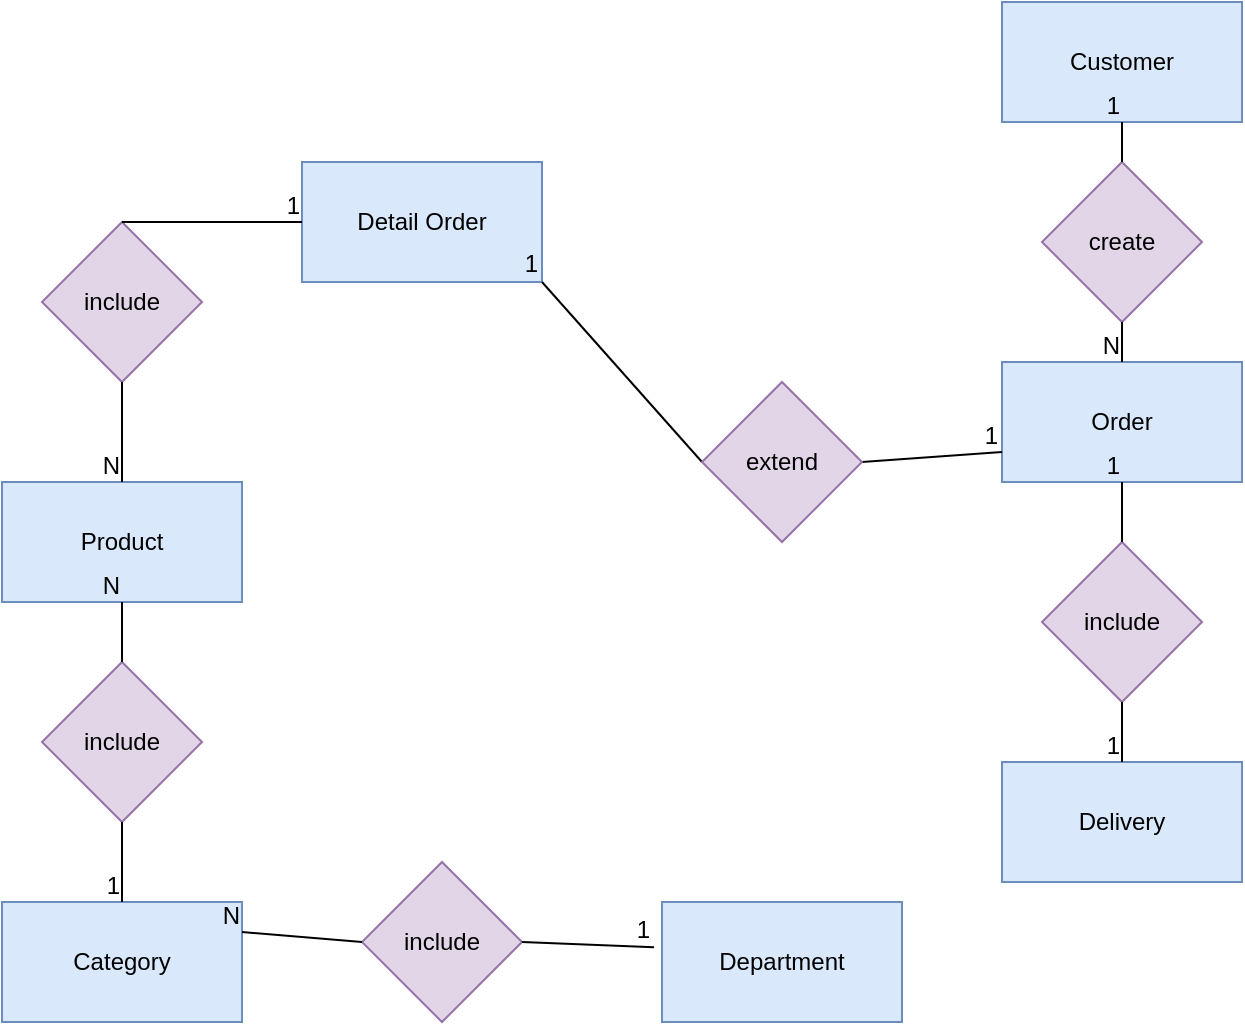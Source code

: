 <mxfile version="21.5.0" type="google">
  <diagram id="R2lEEEUBdFMjLlhIrx00" name="Page-1">
    <mxGraphModel grid="1" page="1" gridSize="10" guides="1" tooltips="1" connect="1" arrows="1" fold="1" pageScale="1" pageWidth="850" pageHeight="1100" math="0" shadow="0" extFonts="Permanent Marker^https://fonts.googleapis.com/css?family=Permanent+Marker">
      <root>
        <mxCell id="0" />
        <mxCell id="1" parent="0" />
        <mxCell id="xA1QGCQDiLXuUvINp8hL-1" value="Order" style="rounded=0;whiteSpace=wrap;html=1;fillColor=#dae8fc;strokeColor=#6c8ebf;" vertex="1" parent="1">
          <mxGeometry x="560" y="190" width="120" height="60" as="geometry" />
        </mxCell>
        <mxCell id="xA1QGCQDiLXuUvINp8hL-2" value="Detail Order" style="rounded=0;whiteSpace=wrap;html=1;fillColor=#dae8fc;strokeColor=#6c8ebf;" vertex="1" parent="1">
          <mxGeometry x="210" y="90" width="120" height="60" as="geometry" />
        </mxCell>
        <mxCell id="xA1QGCQDiLXuUvINp8hL-4" value="" style="endArrow=none;html=1;rounded=0;entryX=0;entryY=0.75;entryDx=0;entryDy=0;" edge="1" parent="1" target="xA1QGCQDiLXuUvINp8hL-1">
          <mxGeometry relative="1" as="geometry">
            <mxPoint x="490" y="240" as="sourcePoint" />
            <mxPoint x="490" y="250" as="targetPoint" />
          </mxGeometry>
        </mxCell>
        <mxCell id="xA1QGCQDiLXuUvINp8hL-5" value="1" style="resizable=0;html=1;whiteSpace=wrap;align=right;verticalAlign=bottom;" connectable="0" vertex="1" parent="xA1QGCQDiLXuUvINp8hL-4">
          <mxGeometry x="1" relative="1" as="geometry" />
        </mxCell>
        <mxCell id="xA1QGCQDiLXuUvINp8hL-6" value="" style="endArrow=none;html=1;rounded=0;exitX=0;exitY=0.5;exitDx=0;exitDy=0;entryX=1;entryY=1;entryDx=0;entryDy=0;" edge="1" parent="1" source="xA1QGCQDiLXuUvINp8hL-3" target="xA1QGCQDiLXuUvINp8hL-2">
          <mxGeometry relative="1" as="geometry">
            <mxPoint x="330" y="250" as="sourcePoint" />
            <mxPoint x="380" y="260" as="targetPoint" />
          </mxGeometry>
        </mxCell>
        <mxCell id="xA1QGCQDiLXuUvINp8hL-7" value="1" style="resizable=0;html=1;whiteSpace=wrap;align=right;verticalAlign=bottom;" connectable="0" vertex="1" parent="xA1QGCQDiLXuUvINp8hL-6">
          <mxGeometry x="1" relative="1" as="geometry" />
        </mxCell>
        <mxCell id="xA1QGCQDiLXuUvINp8hL-8" value="Customer" style="rounded=0;whiteSpace=wrap;html=1;fillColor=#dae8fc;strokeColor=#6c8ebf;" vertex="1" parent="1">
          <mxGeometry x="560" y="10" width="120" height="60" as="geometry" />
        </mxCell>
        <mxCell id="xA1QGCQDiLXuUvINp8hL-9" value="Product" style="rounded=0;whiteSpace=wrap;html=1;fillColor=#dae8fc;strokeColor=#6c8ebf;" vertex="1" parent="1">
          <mxGeometry x="60" y="250" width="120" height="60" as="geometry" />
        </mxCell>
        <mxCell id="xA1QGCQDiLXuUvINp8hL-10" value="Delivery" style="rounded=0;whiteSpace=wrap;html=1;fillColor=#dae8fc;strokeColor=#6c8ebf;" vertex="1" parent="1">
          <mxGeometry x="560" y="390" width="120" height="60" as="geometry" />
        </mxCell>
        <mxCell id="xA1QGCQDiLXuUvINp8hL-11" value="Category" style="rounded=0;whiteSpace=wrap;html=1;fillColor=#dae8fc;strokeColor=#6c8ebf;" vertex="1" parent="1">
          <mxGeometry x="60" y="460" width="120" height="60" as="geometry" />
        </mxCell>
        <mxCell id="xA1QGCQDiLXuUvINp8hL-12" value="Department" style="rounded=0;whiteSpace=wrap;html=1;fillColor=#dae8fc;strokeColor=#6c8ebf;" vertex="1" parent="1">
          <mxGeometry x="390" y="460" width="120" height="60" as="geometry" />
        </mxCell>
        <mxCell id="xA1QGCQDiLXuUvINp8hL-13" value="include" style="rhombus;whiteSpace=wrap;html=1;fillColor=#e1d5e7;strokeColor=#9673a6;" vertex="1" parent="1">
          <mxGeometry x="80" y="120" width="80" height="80" as="geometry" />
        </mxCell>
        <mxCell id="xA1QGCQDiLXuUvINp8hL-14" value="include" style="rhombus;whiteSpace=wrap;html=1;fillColor=#e1d5e7;strokeColor=#9673a6;" vertex="1" parent="1">
          <mxGeometry x="80" y="340" width="80" height="80" as="geometry" />
        </mxCell>
        <mxCell id="xA1QGCQDiLXuUvINp8hL-15" value="include" style="rhombus;whiteSpace=wrap;html=1;fillColor=#e1d5e7;strokeColor=#9673a6;" vertex="1" parent="1">
          <mxGeometry x="240" y="440" width="80" height="80" as="geometry" />
        </mxCell>
        <mxCell id="xA1QGCQDiLXuUvINp8hL-16" value="include" style="rhombus;whiteSpace=wrap;html=1;fillColor=#e1d5e7;strokeColor=#9673a6;" vertex="1" parent="1">
          <mxGeometry x="580" y="280" width="80" height="80" as="geometry" />
        </mxCell>
        <mxCell id="xA1QGCQDiLXuUvINp8hL-17" value="create" style="rhombus;whiteSpace=wrap;html=1;fillColor=#e1d5e7;strokeColor=#9673a6;" vertex="1" parent="1">
          <mxGeometry x="580" y="90" width="80" height="80" as="geometry" />
        </mxCell>
        <mxCell id="xA1QGCQDiLXuUvINp8hL-18" value="" style="endArrow=none;html=1;rounded=0;" edge="1" parent="1" target="xA1QGCQDiLXuUvINp8hL-1">
          <mxGeometry relative="1" as="geometry">
            <mxPoint x="620" y="170" as="sourcePoint" />
            <mxPoint x="430" y="250" as="targetPoint" />
          </mxGeometry>
        </mxCell>
        <mxCell id="xA1QGCQDiLXuUvINp8hL-19" value="N" style="resizable=0;html=1;whiteSpace=wrap;align=right;verticalAlign=bottom;" connectable="0" vertex="1" parent="xA1QGCQDiLXuUvINp8hL-18">
          <mxGeometry x="1" relative="1" as="geometry" />
        </mxCell>
        <mxCell id="xA1QGCQDiLXuUvINp8hL-20" value="" style="endArrow=none;html=1;rounded=0;" edge="1" parent="1" source="xA1QGCQDiLXuUvINp8hL-3">
          <mxGeometry relative="1" as="geometry">
            <mxPoint x="270" y="250" as="sourcePoint" />
            <mxPoint x="430" y="250" as="targetPoint" />
          </mxGeometry>
        </mxCell>
        <mxCell id="xA1QGCQDiLXuUvINp8hL-21" value="1" style="resizable=0;html=1;whiteSpace=wrap;align=right;verticalAlign=bottom;" connectable="0" vertex="1" parent="xA1QGCQDiLXuUvINp8hL-20">
          <mxGeometry x="1" relative="1" as="geometry" />
        </mxCell>
        <mxCell id="xA1QGCQDiLXuUvINp8hL-24" value="" style="endArrow=none;html=1;rounded=0;entryX=0.5;entryY=1;entryDx=0;entryDy=0;" edge="1" parent="1" source="xA1QGCQDiLXuUvINp8hL-17" target="xA1QGCQDiLXuUvINp8hL-8">
          <mxGeometry relative="1" as="geometry">
            <mxPoint x="230" y="250" as="sourcePoint" />
            <mxPoint x="390" y="250" as="targetPoint" />
          </mxGeometry>
        </mxCell>
        <mxCell id="xA1QGCQDiLXuUvINp8hL-25" value="1" style="resizable=0;html=1;whiteSpace=wrap;align=right;verticalAlign=bottom;" connectable="0" vertex="1" parent="xA1QGCQDiLXuUvINp8hL-24">
          <mxGeometry x="1" relative="1" as="geometry" />
        </mxCell>
        <mxCell id="xA1QGCQDiLXuUvINp8hL-26" value="" style="endArrow=none;html=1;rounded=0;" edge="1" parent="1" source="xA1QGCQDiLXuUvINp8hL-3">
          <mxGeometry relative="1" as="geometry">
            <mxPoint x="270" y="250" as="sourcePoint" />
            <mxPoint x="430" y="250" as="targetPoint" />
          </mxGeometry>
        </mxCell>
        <mxCell id="xA1QGCQDiLXuUvINp8hL-27" value="1" style="resizable=0;html=1;whiteSpace=wrap;align=right;verticalAlign=bottom;" connectable="0" vertex="1" parent="xA1QGCQDiLXuUvINp8hL-26">
          <mxGeometry x="1" relative="1" as="geometry" />
        </mxCell>
        <mxCell id="xA1QGCQDiLXuUvINp8hL-3" value="extend" style="rhombus;whiteSpace=wrap;html=1;fillColor=#e1d5e7;strokeColor=#9673a6;" vertex="1" parent="1">
          <mxGeometry x="410" y="200" width="80" height="80" as="geometry" />
        </mxCell>
        <mxCell id="xA1QGCQDiLXuUvINp8hL-30" value="" style="endArrow=none;html=1;rounded=0;exitX=0.5;exitY=0;exitDx=0;exitDy=0;entryX=0;entryY=0.5;entryDx=0;entryDy=0;" edge="1" parent="1" source="xA1QGCQDiLXuUvINp8hL-13" target="xA1QGCQDiLXuUvINp8hL-2">
          <mxGeometry relative="1" as="geometry">
            <mxPoint x="270" y="250" as="sourcePoint" />
            <mxPoint x="430" y="250" as="targetPoint" />
          </mxGeometry>
        </mxCell>
        <mxCell id="xA1QGCQDiLXuUvINp8hL-31" value="1" style="resizable=0;html=1;whiteSpace=wrap;align=right;verticalAlign=bottom;" connectable="0" vertex="1" parent="xA1QGCQDiLXuUvINp8hL-30">
          <mxGeometry x="1" relative="1" as="geometry" />
        </mxCell>
        <mxCell id="xA1QGCQDiLXuUvINp8hL-32" value="" style="endArrow=none;html=1;rounded=0;exitX=0.5;exitY=1;exitDx=0;exitDy=0;entryX=0.5;entryY=0;entryDx=0;entryDy=0;" edge="1" parent="1" source="xA1QGCQDiLXuUvINp8hL-13" target="xA1QGCQDiLXuUvINp8hL-9">
          <mxGeometry relative="1" as="geometry">
            <mxPoint x="270" y="250" as="sourcePoint" />
            <mxPoint x="430" y="250" as="targetPoint" />
          </mxGeometry>
        </mxCell>
        <mxCell id="xA1QGCQDiLXuUvINp8hL-33" value="N" style="resizable=0;html=1;whiteSpace=wrap;align=right;verticalAlign=bottom;" connectable="0" vertex="1" parent="xA1QGCQDiLXuUvINp8hL-32">
          <mxGeometry x="1" relative="1" as="geometry" />
        </mxCell>
        <mxCell id="xA1QGCQDiLXuUvINp8hL-40" value="" style="endArrow=none;html=1;rounded=0;exitX=0;exitY=0.5;exitDx=0;exitDy=0;entryX=1;entryY=0.25;entryDx=0;entryDy=0;" edge="1" parent="1" source="xA1QGCQDiLXuUvINp8hL-15" target="xA1QGCQDiLXuUvINp8hL-11">
          <mxGeometry relative="1" as="geometry">
            <mxPoint x="270" y="470" as="sourcePoint" />
            <mxPoint x="430" y="470" as="targetPoint" />
          </mxGeometry>
        </mxCell>
        <mxCell id="xA1QGCQDiLXuUvINp8hL-41" value="N" style="resizable=0;html=1;whiteSpace=wrap;align=right;verticalAlign=bottom;" connectable="0" vertex="1" parent="xA1QGCQDiLXuUvINp8hL-40">
          <mxGeometry x="1" relative="1" as="geometry" />
        </mxCell>
        <mxCell id="xA1QGCQDiLXuUvINp8hL-42" value="" style="endArrow=none;html=1;rounded=0;entryX=-0.033;entryY=0.378;entryDx=0;entryDy=0;entryPerimeter=0;" edge="1" parent="1" target="xA1QGCQDiLXuUvINp8hL-12">
          <mxGeometry relative="1" as="geometry">
            <mxPoint x="320" y="480" as="sourcePoint" />
            <mxPoint x="430" y="470" as="targetPoint" />
          </mxGeometry>
        </mxCell>
        <mxCell id="xA1QGCQDiLXuUvINp8hL-43" value="1" style="resizable=0;html=1;whiteSpace=wrap;align=right;verticalAlign=bottom;" connectable="0" vertex="1" parent="xA1QGCQDiLXuUvINp8hL-42">
          <mxGeometry x="1" relative="1" as="geometry" />
        </mxCell>
        <mxCell id="xA1QGCQDiLXuUvINp8hL-44" value="" style="endArrow=none;html=1;rounded=0;entryX=0.5;entryY=0;entryDx=0;entryDy=0;exitX=0.5;exitY=1;exitDx=0;exitDy=0;" edge="1" parent="1" source="xA1QGCQDiLXuUvINp8hL-14" target="xA1QGCQDiLXuUvINp8hL-11">
          <mxGeometry relative="1" as="geometry">
            <mxPoint x="270" y="330" as="sourcePoint" />
            <mxPoint x="430" y="330" as="targetPoint" />
          </mxGeometry>
        </mxCell>
        <mxCell id="xA1QGCQDiLXuUvINp8hL-45" value="1" style="resizable=0;html=1;whiteSpace=wrap;align=right;verticalAlign=bottom;" connectable="0" vertex="1" parent="xA1QGCQDiLXuUvINp8hL-44">
          <mxGeometry x="1" relative="1" as="geometry" />
        </mxCell>
        <mxCell id="xA1QGCQDiLXuUvINp8hL-50" value="" style="endArrow=none;html=1;rounded=0;entryX=0.5;entryY=1;entryDx=0;entryDy=0;exitX=0.5;exitY=0;exitDx=0;exitDy=0;" edge="1" parent="1" source="xA1QGCQDiLXuUvINp8hL-14" target="xA1QGCQDiLXuUvINp8hL-9">
          <mxGeometry relative="1" as="geometry">
            <mxPoint x="270" y="330" as="sourcePoint" />
            <mxPoint x="430" y="330" as="targetPoint" />
          </mxGeometry>
        </mxCell>
        <mxCell id="xA1QGCQDiLXuUvINp8hL-51" value="N" style="resizable=0;html=1;whiteSpace=wrap;align=right;verticalAlign=bottom;" connectable="0" vertex="1" parent="xA1QGCQDiLXuUvINp8hL-50">
          <mxGeometry x="1" relative="1" as="geometry" />
        </mxCell>
        <mxCell id="xA1QGCQDiLXuUvINp8hL-52" value="" style="endArrow=none;html=1;rounded=0;entryX=0.5;entryY=1;entryDx=0;entryDy=0;exitX=0.5;exitY=0;exitDx=0;exitDy=0;" edge="1" parent="1" source="xA1QGCQDiLXuUvINp8hL-16" target="xA1QGCQDiLXuUvINp8hL-1">
          <mxGeometry relative="1" as="geometry">
            <mxPoint x="270" y="330" as="sourcePoint" />
            <mxPoint x="430" y="330" as="targetPoint" />
          </mxGeometry>
        </mxCell>
        <mxCell id="xA1QGCQDiLXuUvINp8hL-53" value="1" style="resizable=0;html=1;whiteSpace=wrap;align=right;verticalAlign=bottom;" connectable="0" vertex="1" parent="xA1QGCQDiLXuUvINp8hL-52">
          <mxGeometry x="1" relative="1" as="geometry" />
        </mxCell>
        <mxCell id="xA1QGCQDiLXuUvINp8hL-54" value="" style="endArrow=none;html=1;rounded=0;entryX=0.5;entryY=0;entryDx=0;entryDy=0;exitX=0.5;exitY=1;exitDx=0;exitDy=0;" edge="1" parent="1" source="xA1QGCQDiLXuUvINp8hL-16" target="xA1QGCQDiLXuUvINp8hL-10">
          <mxGeometry relative="1" as="geometry">
            <mxPoint x="270" y="330" as="sourcePoint" />
            <mxPoint x="430" y="330" as="targetPoint" />
          </mxGeometry>
        </mxCell>
        <mxCell id="xA1QGCQDiLXuUvINp8hL-55" value="1" style="resizable=0;html=1;whiteSpace=wrap;align=right;verticalAlign=bottom;" connectable="0" vertex="1" parent="xA1QGCQDiLXuUvINp8hL-54">
          <mxGeometry x="1" relative="1" as="geometry" />
        </mxCell>
      </root>
    </mxGraphModel>
  </diagram>
</mxfile>

